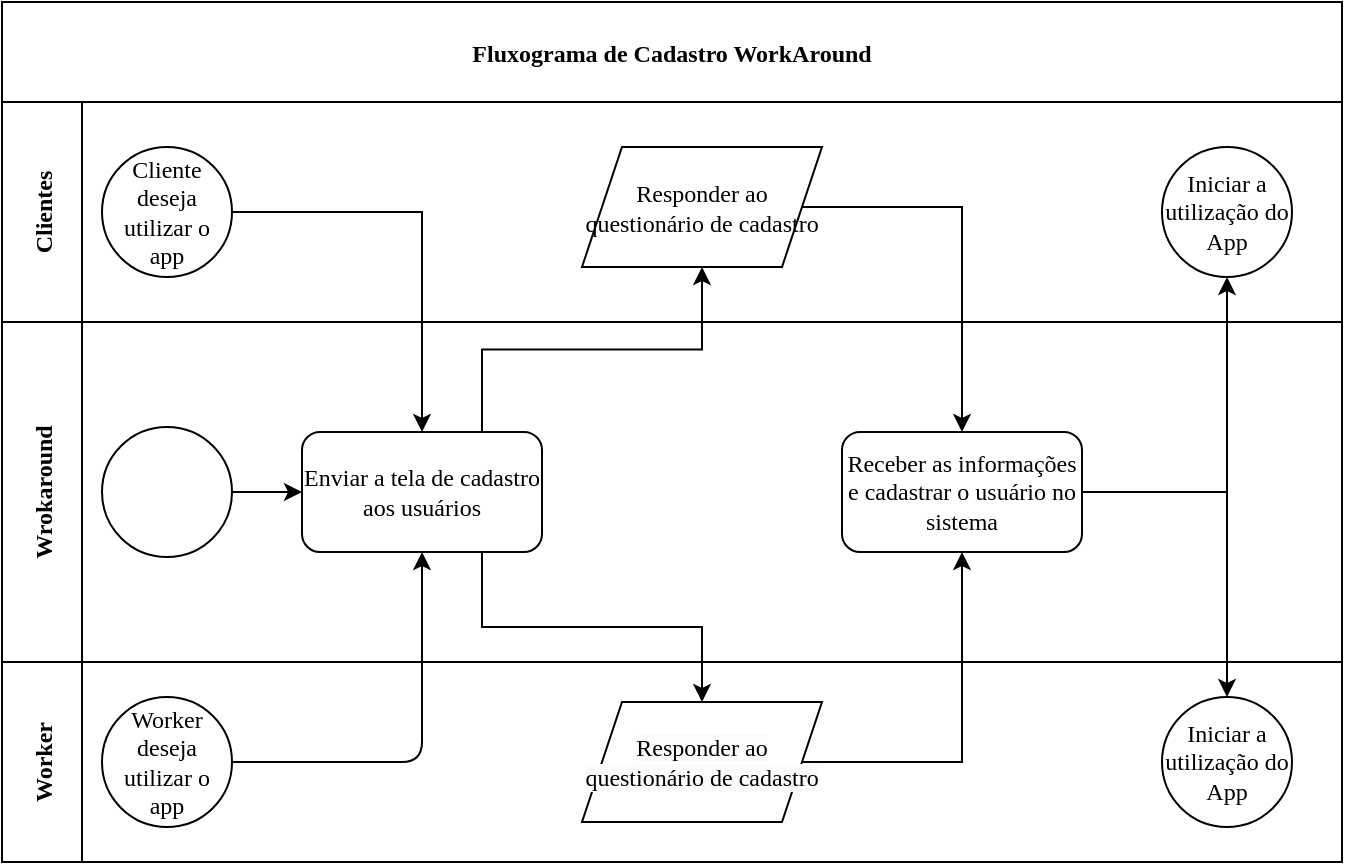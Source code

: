 <mxfile version="24.0.2" type="github">
  <diagram id="kgpKYQtTHZ0yAKxKKP6v" name="Page-1">
    <mxGraphModel dx="819" dy="448" grid="1" gridSize="10" guides="1" tooltips="1" connect="1" arrows="1" fold="1" page="1" pageScale="1" pageWidth="850" pageHeight="1100" math="0" shadow="0">
      <root>
        <mxCell id="0" />
        <mxCell id="1" parent="0" />
        <mxCell id="3UYFEpioPOCQP9LVinf9-38" value="" style="rounded=0;whiteSpace=wrap;html=1;fillColor=none;fontFamily=Comic Sans MS;" parent="1" vertex="1">
          <mxGeometry x="90" y="380" width="670" height="100" as="geometry" />
        </mxCell>
        <mxCell id="3UYFEpioPOCQP9LVinf9-40" value="Worker" style="rounded=0;fillColor=none;fontStyle=1;direction=west;horizontal=0;fontFamily=Comic Sans MS;" parent="1" vertex="1">
          <mxGeometry x="90" y="380" width="40" height="100" as="geometry" />
        </mxCell>
        <mxCell id="3UYFEpioPOCQP9LVinf9-48" value="" style="rounded=0;whiteSpace=wrap;html=1;fillColor=none;movable=1;resizable=1;rotatable=1;deletable=1;editable=1;locked=0;connectable=1;fontFamily=Comic Sans MS;" parent="1" vertex="1">
          <mxGeometry x="90" y="210" width="670" height="170" as="geometry" />
        </mxCell>
        <mxCell id="3UYFEpioPOCQP9LVinf9-49" value="Wrokaround" style="rounded=0;fillColor=none;fontStyle=1;direction=west;horizontal=0;movable=1;resizable=1;rotatable=1;deletable=1;editable=1;locked=0;connectable=1;fontFamily=Comic Sans MS;" parent="1" vertex="1">
          <mxGeometry x="90" y="210" width="40" height="170" as="geometry" />
        </mxCell>
        <mxCell id="3UYFEpioPOCQP9LVinf9-52" value="" style="rounded=0;whiteSpace=wrap;html=1;fillColor=none;movable=1;resizable=1;rotatable=1;deletable=1;editable=1;locked=0;connectable=1;fontFamily=Comic Sans MS;" parent="1" vertex="1">
          <mxGeometry x="90" y="100" width="670" height="110" as="geometry" />
        </mxCell>
        <mxCell id="3UYFEpioPOCQP9LVinf9-53" value="Clientes" style="rounded=0;fillColor=none;fontStyle=1;direction=west;horizontal=0;movable=1;resizable=1;rotatable=1;deletable=1;editable=1;locked=0;connectable=1;fontFamily=Comic Sans MS;" parent="1" vertex="1">
          <mxGeometry x="90" y="100" width="40" height="110" as="geometry" />
        </mxCell>
        <mxCell id="3UYFEpioPOCQP9LVinf9-56" value="Fluxograma de Cadastro WorkAround" style="rounded=0;fillColor=none;fontStyle=1;fontFamily=Comic Sans MS;" parent="1" vertex="1">
          <mxGeometry x="90" y="50" width="670" height="50" as="geometry" />
        </mxCell>
        <mxCell id="3UYFEpioPOCQP9LVinf9-67" style="edgeStyle=orthogonalEdgeStyle;rounded=1;orthogonalLoop=1;jettySize=auto;html=1;entryX=0.5;entryY=1;entryDx=0;entryDy=0;curved=0;fontFamily=Comic Sans MS;" parent="1" source="3UYFEpioPOCQP9LVinf9-58" target="3UYFEpioPOCQP9LVinf9-64" edge="1">
          <mxGeometry relative="1" as="geometry" />
        </mxCell>
        <mxCell id="3UYFEpioPOCQP9LVinf9-58" value="Worker deseja utilizar o app" style="ellipse;whiteSpace=wrap;html=1;aspect=fixed;fontFamily=Comic Sans MS;" parent="1" vertex="1">
          <mxGeometry x="140" y="397.5" width="65" height="65" as="geometry" />
        </mxCell>
        <mxCell id="3UYFEpioPOCQP9LVinf9-69" style="edgeStyle=orthogonalEdgeStyle;rounded=0;orthogonalLoop=1;jettySize=auto;html=1;entryX=0;entryY=0.5;entryDx=0;entryDy=0;fontFamily=Comic Sans MS;" parent="1" source="3UYFEpioPOCQP9LVinf9-61" target="3UYFEpioPOCQP9LVinf9-64" edge="1">
          <mxGeometry relative="1" as="geometry" />
        </mxCell>
        <mxCell id="3UYFEpioPOCQP9LVinf9-61" value="" style="ellipse;whiteSpace=wrap;html=1;aspect=fixed;fontFamily=Comic Sans MS;" parent="1" vertex="1">
          <mxGeometry x="140" y="262.5" width="65" height="65" as="geometry" />
        </mxCell>
        <mxCell id="3UYFEpioPOCQP9LVinf9-77" style="edgeStyle=orthogonalEdgeStyle;rounded=0;orthogonalLoop=1;jettySize=auto;html=1;exitX=0.75;exitY=0;exitDx=0;exitDy=0;entryX=0.5;entryY=1;entryDx=0;entryDy=0;fontFamily=Comic Sans MS;" parent="1" source="3UYFEpioPOCQP9LVinf9-64" target="3UYFEpioPOCQP9LVinf9-75" edge="1">
          <mxGeometry relative="1" as="geometry" />
        </mxCell>
        <mxCell id="3UYFEpioPOCQP9LVinf9-78" style="edgeStyle=orthogonalEdgeStyle;rounded=0;orthogonalLoop=1;jettySize=auto;html=1;exitX=0.75;exitY=1;exitDx=0;exitDy=0;entryX=0.5;entryY=0;entryDx=0;entryDy=0;fontFamily=Comic Sans MS;" parent="1" source="3UYFEpioPOCQP9LVinf9-64" target="3UYFEpioPOCQP9LVinf9-76" edge="1">
          <mxGeometry relative="1" as="geometry" />
        </mxCell>
        <mxCell id="3UYFEpioPOCQP9LVinf9-64" value="Enviar a tela de cadastro aos usuários" style="rounded=1;whiteSpace=wrap;html=1;fontFamily=Comic Sans MS;" parent="1" vertex="1">
          <mxGeometry x="240" y="265" width="120" height="60" as="geometry" />
        </mxCell>
        <mxCell id="3UYFEpioPOCQP9LVinf9-72" style="edgeStyle=orthogonalEdgeStyle;rounded=0;orthogonalLoop=1;jettySize=auto;html=1;exitX=1;exitY=0.5;exitDx=0;exitDy=0;entryX=0.5;entryY=0;entryDx=0;entryDy=0;fontFamily=Comic Sans MS;" parent="1" source="3UYFEpioPOCQP9LVinf9-71" target="3UYFEpioPOCQP9LVinf9-64" edge="1">
          <mxGeometry relative="1" as="geometry" />
        </mxCell>
        <mxCell id="3UYFEpioPOCQP9LVinf9-71" value="Cliente deseja utilizar o app" style="ellipse;whiteSpace=wrap;html=1;aspect=fixed;fontFamily=Comic Sans MS;" parent="1" vertex="1">
          <mxGeometry x="140" y="122.5" width="65" height="65" as="geometry" />
        </mxCell>
        <mxCell id="3UYFEpioPOCQP9LVinf9-83" style="edgeStyle=orthogonalEdgeStyle;rounded=0;orthogonalLoop=1;jettySize=auto;html=1;exitX=1;exitY=0.5;exitDx=0;exitDy=0;entryX=0.5;entryY=0;entryDx=0;entryDy=0;fontFamily=Comic Sans MS;" parent="1" source="3UYFEpioPOCQP9LVinf9-75" target="3UYFEpioPOCQP9LVinf9-82" edge="1">
          <mxGeometry relative="1" as="geometry">
            <mxPoint x="440.0" y="152.5" as="sourcePoint" />
            <mxPoint x="470.0" y="262.5" as="targetPoint" />
            <Array as="points">
              <mxPoint x="570" y="153" />
            </Array>
          </mxGeometry>
        </mxCell>
        <mxCell id="3UYFEpioPOCQP9LVinf9-76" value="&lt;br&gt;&lt;span style=&quot;color: rgb(0, 0, 0); font-size: 12px; font-style: normal; font-variant-ligatures: normal; font-variant-caps: normal; font-weight: 400; letter-spacing: normal; orphans: 2; text-indent: 0px; text-transform: none; widows: 2; word-spacing: 0px; -webkit-text-stroke-width: 0px; white-space: normal; background-color: rgb(251, 251, 251); text-decoration-thickness: initial; text-decoration-style: initial; text-decoration-color: initial; float: none; display: inline !important;&quot;&gt;Responder ao questionário de cadastro&lt;/span&gt;&lt;div&gt;&lt;br&gt;&lt;/div&gt;" style="shape=parallelogram;perimeter=parallelogramPerimeter;whiteSpace=wrap;html=1;fixedSize=1;align=center;fontFamily=Comic Sans MS;" parent="1" vertex="1">
          <mxGeometry x="380" y="400" width="120" height="60" as="geometry" />
        </mxCell>
        <mxCell id="3UYFEpioPOCQP9LVinf9-90" style="edgeStyle=orthogonalEdgeStyle;rounded=0;orthogonalLoop=1;jettySize=auto;html=1;entryX=0.5;entryY=1;entryDx=0;entryDy=0;fontFamily=Comic Sans MS;" parent="1" source="3UYFEpioPOCQP9LVinf9-82" target="3UYFEpioPOCQP9LVinf9-89" edge="1">
          <mxGeometry relative="1" as="geometry" />
        </mxCell>
        <mxCell id="3UYFEpioPOCQP9LVinf9-93" style="edgeStyle=orthogonalEdgeStyle;rounded=0;orthogonalLoop=1;jettySize=auto;html=1;entryX=0.5;entryY=0;entryDx=0;entryDy=0;fontFamily=Comic Sans MS;" parent="1" source="3UYFEpioPOCQP9LVinf9-82" target="3UYFEpioPOCQP9LVinf9-92" edge="1">
          <mxGeometry relative="1" as="geometry" />
        </mxCell>
        <mxCell id="3UYFEpioPOCQP9LVinf9-82" value="Receber as informações e cadastrar o usuário no sistema" style="rounded=1;whiteSpace=wrap;html=1;fontFamily=Comic Sans MS;" parent="1" vertex="1">
          <mxGeometry x="510" y="265" width="120" height="60" as="geometry" />
        </mxCell>
        <mxCell id="3UYFEpioPOCQP9LVinf9-84" style="edgeStyle=orthogonalEdgeStyle;rounded=0;orthogonalLoop=1;jettySize=auto;html=1;exitX=1;exitY=0.5;exitDx=0;exitDy=0;entryX=0.5;entryY=1;entryDx=0;entryDy=0;fontFamily=Comic Sans MS;" parent="1" source="3UYFEpioPOCQP9LVinf9-76" target="3UYFEpioPOCQP9LVinf9-82" edge="1">
          <mxGeometry relative="1" as="geometry">
            <mxPoint x="430.0" y="427.52" as="sourcePoint" />
            <mxPoint x="469.96" y="327.5" as="targetPoint" />
          </mxGeometry>
        </mxCell>
        <mxCell id="3UYFEpioPOCQP9LVinf9-85" value="" style="edgeStyle=orthogonalEdgeStyle;rounded=0;orthogonalLoop=1;jettySize=auto;html=1;exitX=1;exitY=0.5;exitDx=0;exitDy=0;entryX=0.5;entryY=0;entryDx=0;entryDy=0;fontFamily=Comic Sans MS;" parent="1" target="3UYFEpioPOCQP9LVinf9-75" edge="1">
          <mxGeometry relative="1" as="geometry">
            <mxPoint x="440.0" y="152.5" as="sourcePoint" />
            <mxPoint x="660" y="263" as="targetPoint" />
            <Array as="points" />
          </mxGeometry>
        </mxCell>
        <mxCell id="3UYFEpioPOCQP9LVinf9-75" value="Responder ao questionário de cadastro" style="shape=parallelogram;perimeter=parallelogramPerimeter;whiteSpace=wrap;html=1;fixedSize=1;fontFamily=Comic Sans MS;" parent="1" vertex="1">
          <mxGeometry x="380" y="122.5" width="120" height="60" as="geometry" />
        </mxCell>
        <mxCell id="3UYFEpioPOCQP9LVinf9-89" value="Iniciar a utilização do App" style="ellipse;whiteSpace=wrap;html=1;aspect=fixed;fontFamily=Comic Sans MS;" parent="1" vertex="1">
          <mxGeometry x="670" y="122.5" width="65" height="65" as="geometry" />
        </mxCell>
        <mxCell id="3UYFEpioPOCQP9LVinf9-92" value="Iniciar a utilização do App" style="ellipse;whiteSpace=wrap;html=1;aspect=fixed;fontFamily=Comic Sans MS;" parent="1" vertex="1">
          <mxGeometry x="670" y="397.5" width="65" height="65" as="geometry" />
        </mxCell>
      </root>
    </mxGraphModel>
  </diagram>
</mxfile>
